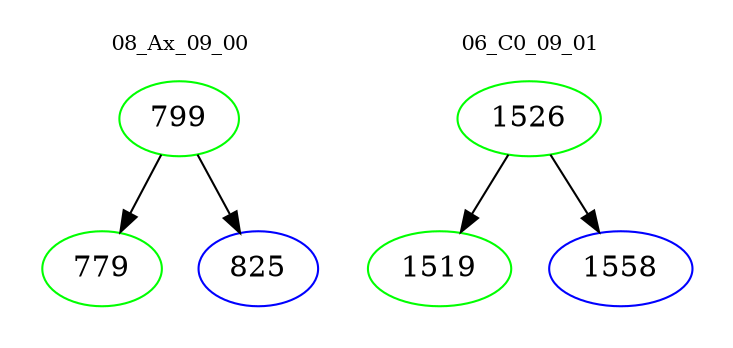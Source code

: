 digraph{
subgraph cluster_0 {
color = white
label = "08_Ax_09_00";
fontsize=10;
T0_799 [label="799", color="green"]
T0_799 -> T0_779 [color="black"]
T0_779 [label="779", color="green"]
T0_799 -> T0_825 [color="black"]
T0_825 [label="825", color="blue"]
}
subgraph cluster_1 {
color = white
label = "06_C0_09_01";
fontsize=10;
T1_1526 [label="1526", color="green"]
T1_1526 -> T1_1519 [color="black"]
T1_1519 [label="1519", color="green"]
T1_1526 -> T1_1558 [color="black"]
T1_1558 [label="1558", color="blue"]
}
}

